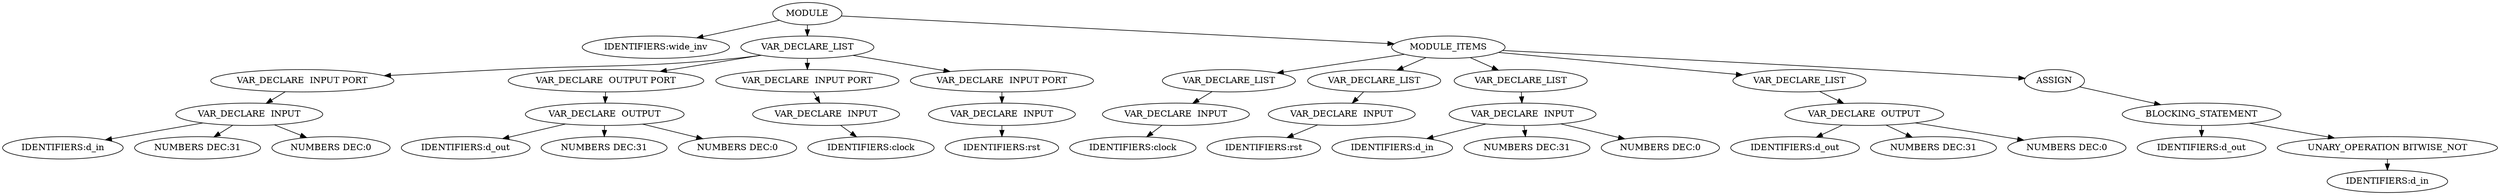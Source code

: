 digraph G {	
ranksep=.25;
	0 [label="MODULE"];
	1 [label="IDENTIFIERS:wide_inv"];
	0 -> 1;
	2 [label="VAR_DECLARE_LIST"];
	0 -> 2;
	3 [label="VAR_DECLARE  INPUT PORT"];
	2 -> 3;
	4 [label="VAR_DECLARE  INPUT"];
	3 -> 4;
	5 [label="IDENTIFIERS:d_in"];
	4 -> 5;
	6 [label="NUMBERS DEC:31"];
	4 -> 6;
	7 [label="NUMBERS DEC:0"];
	4 -> 7;
	16 [label="VAR_DECLARE  OUTPUT PORT"];
	2 -> 16;
	17 [label="VAR_DECLARE  OUTPUT"];
	16 -> 17;
	18 [label="IDENTIFIERS:d_out"];
	17 -> 18;
	19 [label="NUMBERS DEC:31"];
	17 -> 19;
	20 [label="NUMBERS DEC:0"];
	17 -> 20;
	29 [label="VAR_DECLARE  INPUT PORT"];
	2 -> 29;
	30 [label="VAR_DECLARE  INPUT"];
	29 -> 30;
	31 [label="IDENTIFIERS:clock"];
	30 -> 31;
	42 [label="VAR_DECLARE  INPUT PORT"];
	2 -> 42;
	43 [label="VAR_DECLARE  INPUT"];
	42 -> 43;
	44 [label="IDENTIFIERS:rst"];
	43 -> 44;
	55 [label="MODULE_ITEMS"];
	0 -> 55;
	56 [label="VAR_DECLARE_LIST"];
	55 -> 56;
	57 [label="VAR_DECLARE  INPUT"];
	56 -> 57;
	58 [label="IDENTIFIERS:clock"];
	57 -> 58;
	64 [label="VAR_DECLARE_LIST"];
	55 -> 64;
	65 [label="VAR_DECLARE  INPUT"];
	64 -> 65;
	66 [label="IDENTIFIERS:rst"];
	65 -> 66;
	72 [label="VAR_DECLARE_LIST"];
	55 -> 72;
	73 [label="VAR_DECLARE  INPUT"];
	72 -> 73;
	74 [label="IDENTIFIERS:d_in"];
	73 -> 74;
	75 [label="NUMBERS DEC:31"];
	73 -> 75;
	76 [label="NUMBERS DEC:0"];
	73 -> 76;
	80 [label="VAR_DECLARE_LIST"];
	55 -> 80;
	81 [label="VAR_DECLARE  OUTPUT"];
	80 -> 81;
	82 [label="IDENTIFIERS:d_out"];
	81 -> 82;
	83 [label="NUMBERS DEC:31"];
	81 -> 83;
	84 [label="NUMBERS DEC:0"];
	81 -> 84;
	88 [label="ASSIGN"];
	55 -> 88;
	89 [label="BLOCKING_STATEMENT"];
	88 -> 89;
	90 [label="IDENTIFIERS:d_out"];
	89 -> 90;
	91 [label="UNARY_OPERATION BITWISE_NOT"];
	89 -> 91;
	92 [label="IDENTIFIERS:d_in"];
	91 -> 92;
}
